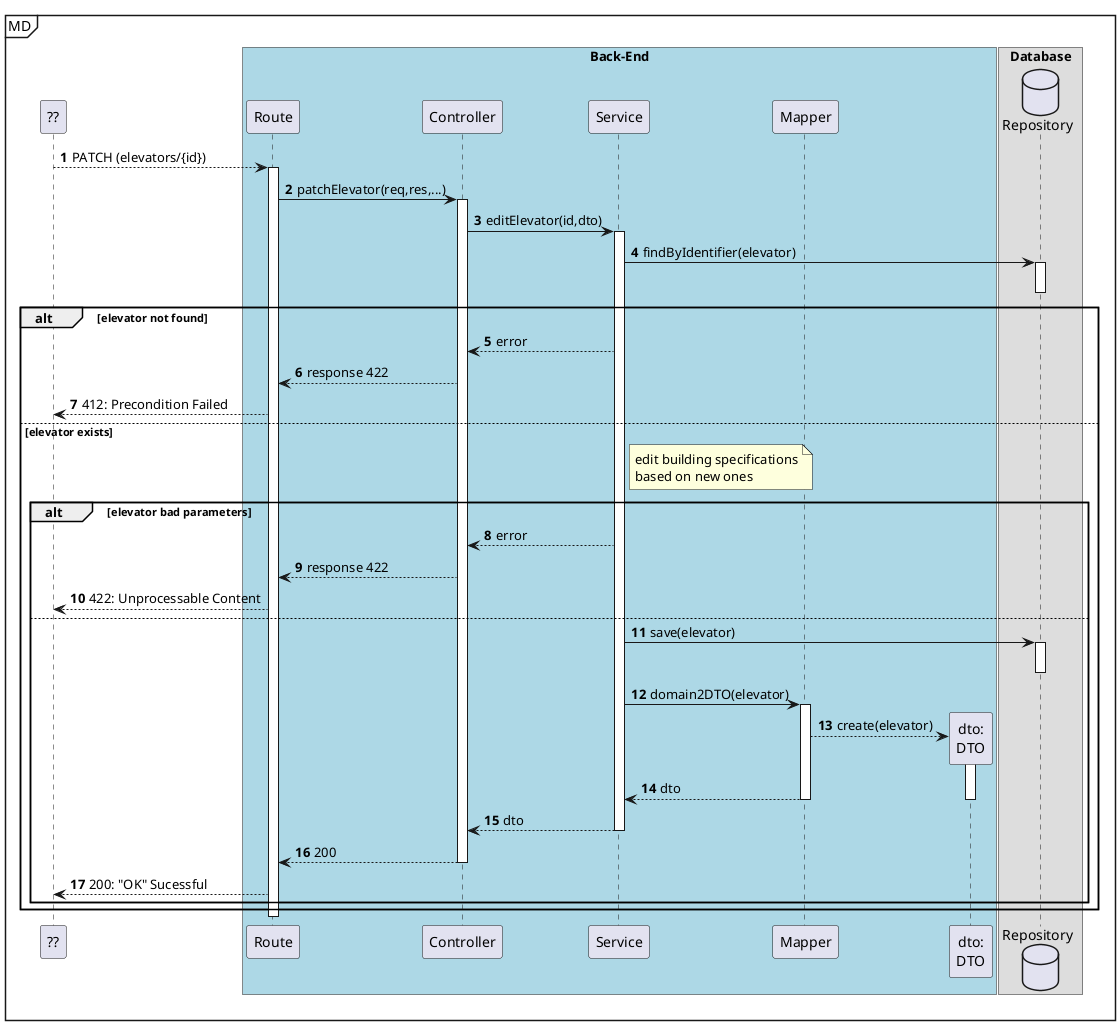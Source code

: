 @startuml
autonumber

participant "??" as ui

mainframe MD
box "Back-End" #LightBlue
participant "Route" as r
participant "Controller" as ctrl
participant "Service" as svc


participant "Mapper" as map
participant "dto:\nDTO" as dto
end box

box "Database"
database "Repository" as repo
'participant "elevator:\nElevator" as e
end box

ui --> r: PATCH (elevators/{id})
    activate r
            r -> ctrl : patchElevator(req,res,...)
                activate ctrl
                    ctrl -> svc : editElevator(id,dto)
                    activate svc
                        svc -> repo : findByIdentifier(elevator)
                        activate repo
                            'repo --> e **: create()
                        deactivate repo

                        alt elevator not found
                            svc --> ctrl : error
                            ctrl --> r : response 422
                            ui <--r : 412: Precondition Failed
                        else elevator exists

                            note right of svc
                                edit building specifications
                                based on new ones
                            end note


                        alt elevator bad parameters
                            svc --> ctrl : error
                            ctrl --> r : response 422
                            ui <--r : 422: Unprocessable Content
                        else
                           svc -> repo : save(elevator)
                           activate repo
                           deactivate repo




                        svc -> map : domain2DTO(elevator)
                        activate map
                            map --> dto **: create(elevator)
                            activate dto

                            map --> svc : dto
                            deactivate dto
                        deactivate map

                        svc --> ctrl : dto
                    deactivate svc

                    ctrl --> r : 200
                deactivate ctrl




        ui <--r: 200: "OK" Sucessful
        end
     end
    deactivate r

@enduml
